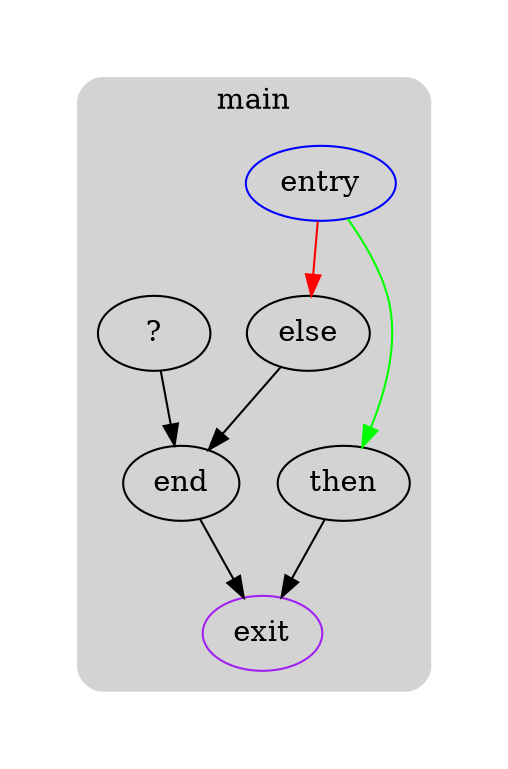 digraph G {
  compound=true
  subgraph cluster_ {
    peripheries=0
    margin=10
    subgraph cluster_0_wrapper {
      peripheries=0
      margin=15
      subgraph cluster_0 {
        label="main"
        color=darkgray
        style=rounded
        bgcolor=lightgray
        margin=10
        cluster_0_0[label="entry",shape=oval,color=blue,rank=source]
        cluster_0_1[label="then",shape=oval]
        cluster_0_2[label="?",shape=oval]
        cluster_0_3[label="else",shape=oval]
        cluster_0_4[label="end",shape=oval]
        cluster_0_exit[label=exit,color=purple,rank=sink]
        cluster_0_0 -> cluster_0_1 [color=green]
        cluster_0_0 -> cluster_0_3 [color=red]
        cluster_0_1 -> cluster_0_exit [color=black]
        cluster_0_2 -> cluster_0_4
        cluster_0_3 -> cluster_0_4
        cluster_0_4 -> cluster_0_exit [color=black]
      }
    }
  }
}
